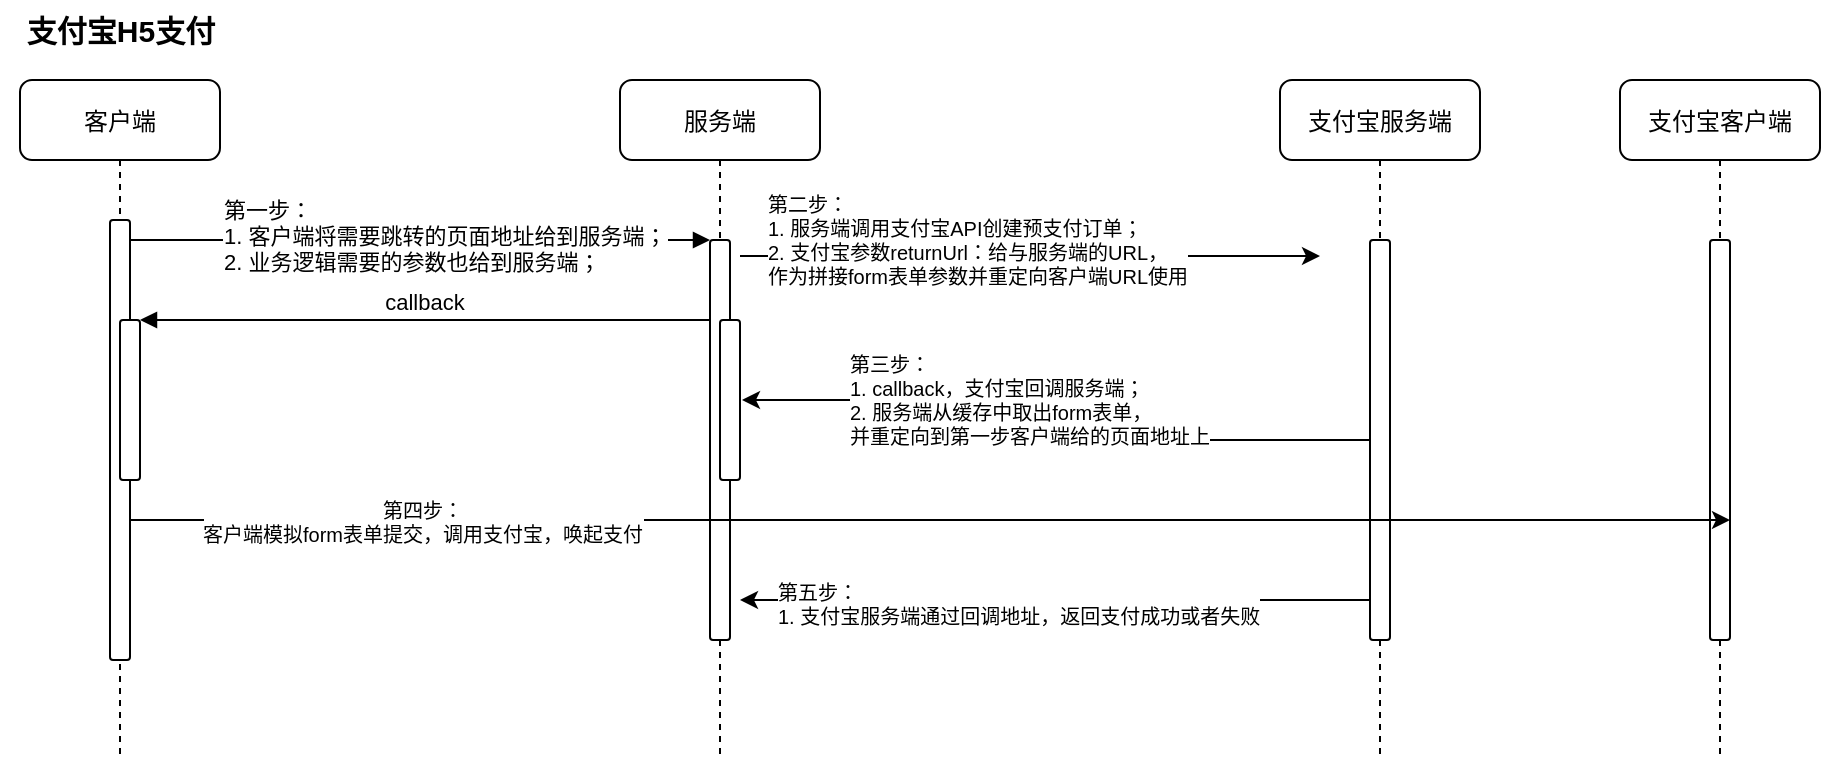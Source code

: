 <mxfile version="20.8.16" type="github">
  <diagram id="kgpKYQtTHZ0yAKxKKP6v" name="Page-1">
    <mxGraphModel dx="1434" dy="764" grid="1" gridSize="10" guides="1" tooltips="1" connect="1" arrows="1" fold="1" page="1" pageScale="1" pageWidth="850" pageHeight="1100" math="0" shadow="0">
      <root>
        <mxCell id="0" />
        <mxCell id="1" parent="0" />
        <mxCell id="3nuBFxr9cyL0pnOWT2aG-1" value="客户端" style="shape=umlLifeline;perimeter=lifelinePerimeter;container=1;collapsible=0;recursiveResize=0;rounded=1;shadow=0;strokeWidth=1;" parent="1" vertex="1">
          <mxGeometry x="30" y="80" width="100" height="340" as="geometry" />
        </mxCell>
        <mxCell id="3nuBFxr9cyL0pnOWT2aG-2" value="" style="points=[];perimeter=orthogonalPerimeter;rounded=1;shadow=0;strokeWidth=1;" parent="3nuBFxr9cyL0pnOWT2aG-1" vertex="1">
          <mxGeometry x="45" y="70" width="10" height="220" as="geometry" />
        </mxCell>
        <mxCell id="3nuBFxr9cyL0pnOWT2aG-4" value="" style="points=[];perimeter=orthogonalPerimeter;rounded=1;shadow=0;strokeWidth=1;" parent="3nuBFxr9cyL0pnOWT2aG-1" vertex="1">
          <mxGeometry x="50" y="120" width="10" height="80" as="geometry" />
        </mxCell>
        <mxCell id="3nuBFxr9cyL0pnOWT2aG-5" value="服务端" style="shape=umlLifeline;perimeter=lifelinePerimeter;container=1;collapsible=0;recursiveResize=0;rounded=1;shadow=0;strokeWidth=1;" parent="1" vertex="1">
          <mxGeometry x="330" y="80" width="100" height="340" as="geometry" />
        </mxCell>
        <mxCell id="3nuBFxr9cyL0pnOWT2aG-6" value="" style="points=[];perimeter=orthogonalPerimeter;rounded=1;shadow=0;strokeWidth=1;" parent="3nuBFxr9cyL0pnOWT2aG-5" vertex="1">
          <mxGeometry x="45" y="80" width="10" height="200" as="geometry" />
        </mxCell>
        <mxCell id="URJae1KiC8IEKNUxSkG4-6" value="" style="points=[];perimeter=orthogonalPerimeter;rounded=1;shadow=0;strokeWidth=1;" vertex="1" parent="3nuBFxr9cyL0pnOWT2aG-5">
          <mxGeometry x="50" y="120" width="10" height="80" as="geometry" />
        </mxCell>
        <mxCell id="3nuBFxr9cyL0pnOWT2aG-8" value="第一步：&#xa;1. 客户端将需要跳转的页面地址给到服务端；&#xa;2. 业务逻辑需要的参数也给到服务端；" style="verticalAlign=bottom;endArrow=block;entryX=0;entryY=0;shadow=0;strokeWidth=1;align=left;rounded=1;" parent="1" source="3nuBFxr9cyL0pnOWT2aG-2" target="3nuBFxr9cyL0pnOWT2aG-6" edge="1">
          <mxGeometry x="-0.69" y="-20" relative="1" as="geometry">
            <mxPoint x="275" y="160" as="sourcePoint" />
            <mxPoint as="offset" />
          </mxGeometry>
        </mxCell>
        <mxCell id="3nuBFxr9cyL0pnOWT2aG-9" value="callback" style="verticalAlign=bottom;endArrow=block;entryX=1;entryY=0;shadow=0;strokeWidth=1;rounded=1;" parent="1" source="3nuBFxr9cyL0pnOWT2aG-6" target="3nuBFxr9cyL0pnOWT2aG-4" edge="1">
          <mxGeometry relative="1" as="geometry">
            <mxPoint x="240" y="200" as="sourcePoint" />
          </mxGeometry>
        </mxCell>
        <mxCell id="URJae1KiC8IEKNUxSkG4-1" value="支付宝服务端" style="shape=umlLifeline;perimeter=lifelinePerimeter;container=1;collapsible=0;recursiveResize=0;rounded=1;shadow=0;strokeWidth=1;" vertex="1" parent="1">
          <mxGeometry x="660" y="80" width="100" height="340" as="geometry" />
        </mxCell>
        <mxCell id="URJae1KiC8IEKNUxSkG4-2" value="" style="points=[];perimeter=orthogonalPerimeter;rounded=1;shadow=0;strokeWidth=1;" vertex="1" parent="URJae1KiC8IEKNUxSkG4-1">
          <mxGeometry x="45" y="80" width="10" height="200" as="geometry" />
        </mxCell>
        <mxCell id="URJae1KiC8IEKNUxSkG4-4" style="edgeStyle=orthogonalEdgeStyle;rounded=1;orthogonalLoop=1;jettySize=auto;html=1;" edge="1" parent="1">
          <mxGeometry relative="1" as="geometry">
            <mxPoint x="390" y="168" as="sourcePoint" />
            <mxPoint x="680" y="168" as="targetPoint" />
          </mxGeometry>
        </mxCell>
        <mxCell id="URJae1KiC8IEKNUxSkG4-5" value="第二步：&lt;br style=&quot;font-size: 10px;&quot;&gt;1. 服务端调用支付宝API创建预支付订单；&lt;br style=&quot;font-size: 10px;&quot;&gt;2. 支付宝参数returnUrl：给与服务端的URL，&lt;br style=&quot;font-size: 10px;&quot;&gt;作为拼接form表单参数并重定向客户端URL使用" style="edgeLabel;html=1;align=left;verticalAlign=middle;resizable=0;points=[];fontSize=10;rounded=1;" vertex="1" connectable="0" parent="URJae1KiC8IEKNUxSkG4-4">
          <mxGeometry x="-0.079" y="-2" relative="1" as="geometry">
            <mxPoint x="-122" y="-10" as="offset" />
          </mxGeometry>
        </mxCell>
        <mxCell id="URJae1KiC8IEKNUxSkG4-7" style="edgeStyle=orthogonalEdgeStyle;rounded=1;orthogonalLoop=1;jettySize=auto;html=1;entryX=1.1;entryY=0.5;entryDx=0;entryDy=0;entryPerimeter=0;fontSize=10;" edge="1" parent="1" source="URJae1KiC8IEKNUxSkG4-2" target="URJae1KiC8IEKNUxSkG4-6">
          <mxGeometry relative="1" as="geometry" />
        </mxCell>
        <mxCell id="URJae1KiC8IEKNUxSkG4-8" value="第三步：&lt;br&gt;1. callback，支付宝回调服务端；&lt;br&gt;2. 服务端从缓存中取出form表单，&lt;br&gt;并重定向到第一步客户端给的页面地址上" style="edgeLabel;html=1;align=left;verticalAlign=middle;resizable=0;points=[];fontSize=10;rounded=1;" vertex="1" connectable="0" parent="URJae1KiC8IEKNUxSkG4-7">
          <mxGeometry x="0.084" y="-1" relative="1" as="geometry">
            <mxPoint x="-101" y="1" as="offset" />
          </mxGeometry>
        </mxCell>
        <mxCell id="URJae1KiC8IEKNUxSkG4-11" value="支付宝客户端" style="shape=umlLifeline;perimeter=lifelinePerimeter;container=1;collapsible=0;recursiveResize=0;rounded=1;shadow=0;strokeWidth=1;" vertex="1" parent="1">
          <mxGeometry x="830" y="80" width="100" height="340" as="geometry" />
        </mxCell>
        <mxCell id="URJae1KiC8IEKNUxSkG4-12" value="" style="points=[];perimeter=orthogonalPerimeter;rounded=1;shadow=0;strokeWidth=1;" vertex="1" parent="URJae1KiC8IEKNUxSkG4-11">
          <mxGeometry x="45" y="80" width="10" height="200" as="geometry" />
        </mxCell>
        <mxCell id="URJae1KiC8IEKNUxSkG4-13" style="edgeStyle=orthogonalEdgeStyle;rounded=1;orthogonalLoop=1;jettySize=auto;html=1;entryX=1;entryY=0.7;entryDx=0;entryDy=0;entryPerimeter=0;fontSize=10;" edge="1" parent="1" source="3nuBFxr9cyL0pnOWT2aG-2" target="URJae1KiC8IEKNUxSkG4-12">
          <mxGeometry relative="1" as="geometry">
            <Array as="points">
              <mxPoint x="830" y="300" />
              <mxPoint x="830" y="300" />
            </Array>
          </mxGeometry>
        </mxCell>
        <mxCell id="URJae1KiC8IEKNUxSkG4-14" value="第四步：&lt;br&gt;客户端模拟form表单提交，调用支付宝，唤起支付" style="edgeLabel;html=1;align=center;verticalAlign=middle;resizable=0;points=[];fontSize=10;rounded=1;" vertex="1" connectable="0" parent="URJae1KiC8IEKNUxSkG4-13">
          <mxGeometry x="-0.775" y="-1" relative="1" as="geometry">
            <mxPoint x="56" as="offset" />
          </mxGeometry>
        </mxCell>
        <mxCell id="URJae1KiC8IEKNUxSkG4-20" style="edgeStyle=orthogonalEdgeStyle;rounded=1;orthogonalLoop=1;jettySize=auto;html=1;entryX=1.5;entryY=0.9;entryDx=0;entryDy=0;entryPerimeter=0;fontSize=10;" edge="1" parent="1" source="URJae1KiC8IEKNUxSkG4-2" target="3nuBFxr9cyL0pnOWT2aG-6">
          <mxGeometry relative="1" as="geometry">
            <Array as="points">
              <mxPoint x="670" y="340" />
              <mxPoint x="670" y="340" />
            </Array>
          </mxGeometry>
        </mxCell>
        <mxCell id="URJae1KiC8IEKNUxSkG4-21" value="第五步：&lt;br&gt;1. 支付宝服务端通过回调地址，返回支付成功或者失败" style="edgeLabel;html=1;align=left;verticalAlign=middle;resizable=0;points=[];fontSize=10;rounded=1;" vertex="1" connectable="0" parent="URJae1KiC8IEKNUxSkG4-20">
          <mxGeometry x="0.322" y="2" relative="1" as="geometry">
            <mxPoint x="-90" as="offset" />
          </mxGeometry>
        </mxCell>
        <mxCell id="URJae1KiC8IEKNUxSkG4-22" value="支付宝H5支付" style="text;html=1;align=center;verticalAlign=middle;resizable=0;points=[];autosize=1;strokeColor=none;fillColor=none;fontSize=15;fontStyle=1;rounded=1;" vertex="1" parent="1">
          <mxGeometry x="20" y="40" width="120" height="30" as="geometry" />
        </mxCell>
      </root>
    </mxGraphModel>
  </diagram>
</mxfile>

